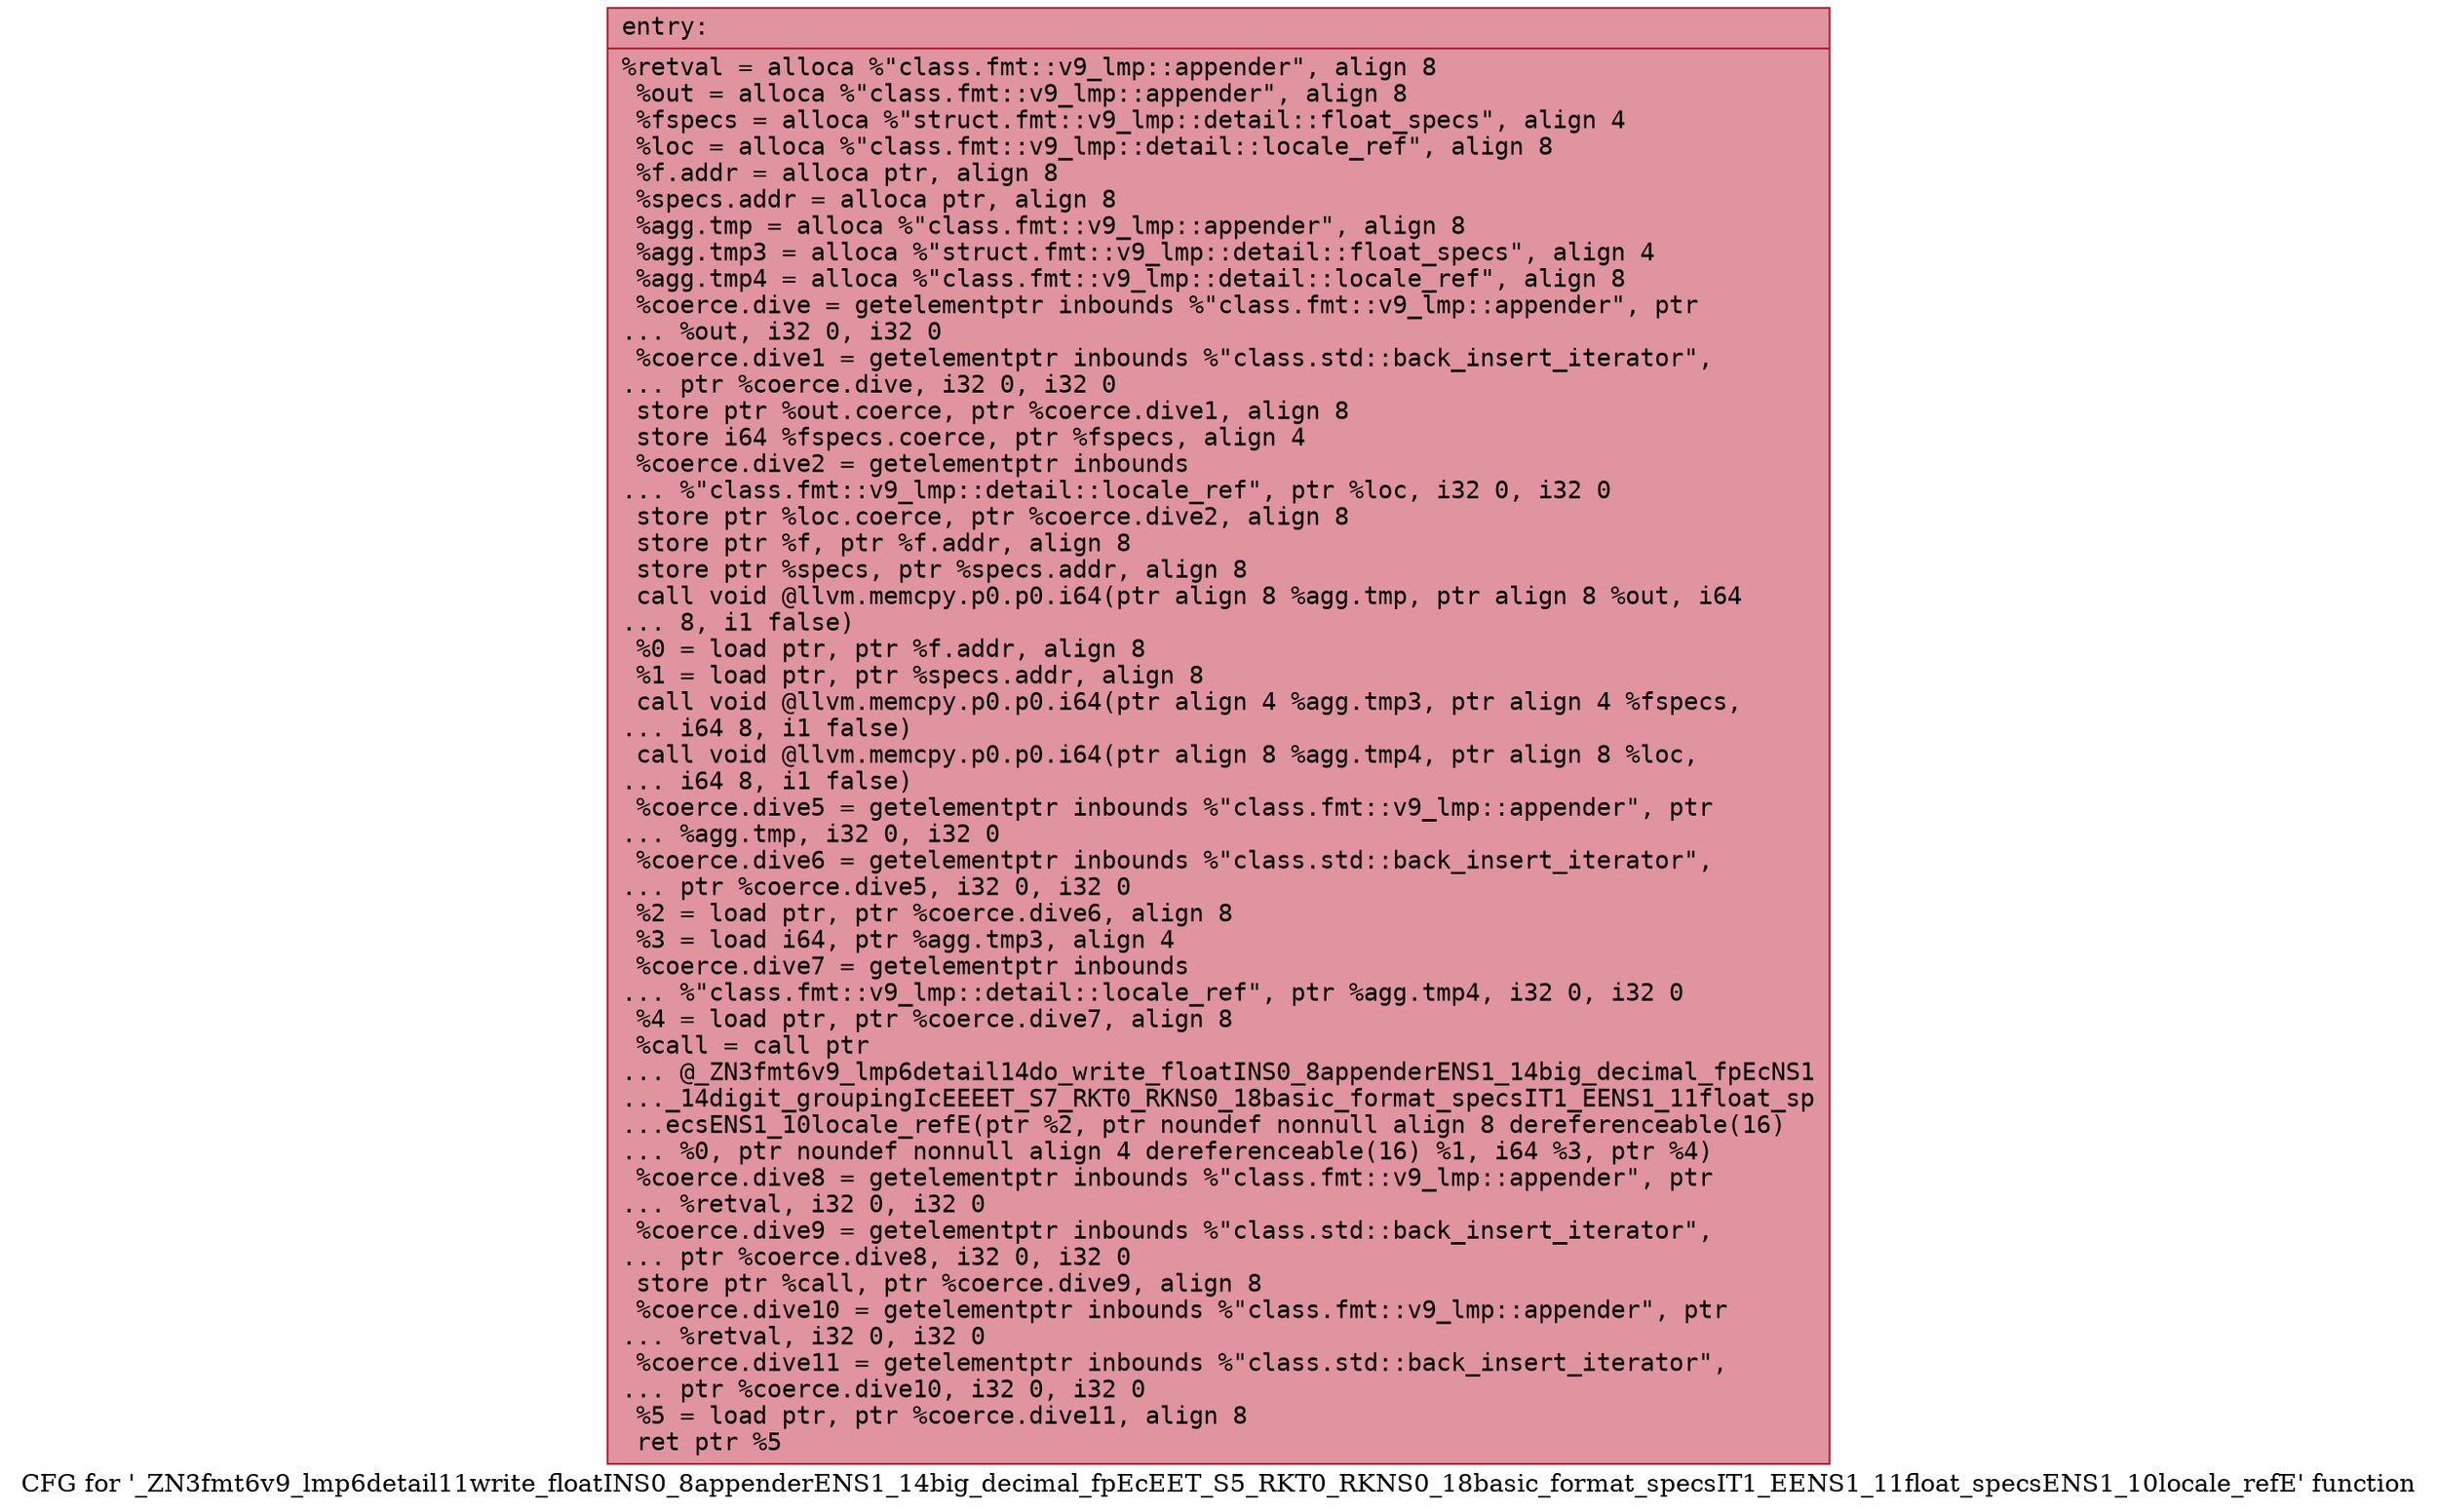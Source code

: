 digraph "CFG for '_ZN3fmt6v9_lmp6detail11write_floatINS0_8appenderENS1_14big_decimal_fpEcEET_S5_RKT0_RKNS0_18basic_format_specsIT1_EENS1_11float_specsENS1_10locale_refE' function" {
	label="CFG for '_ZN3fmt6v9_lmp6detail11write_floatINS0_8appenderENS1_14big_decimal_fpEcEET_S5_RKT0_RKNS0_18basic_format_specsIT1_EENS1_11float_specsENS1_10locale_refE' function";

	Node0x556bfe3fbd10 [shape=record,color="#b70d28ff", style=filled, fillcolor="#b70d2870" fontname="Courier",label="{entry:\l|  %retval = alloca %\"class.fmt::v9_lmp::appender\", align 8\l  %out = alloca %\"class.fmt::v9_lmp::appender\", align 8\l  %fspecs = alloca %\"struct.fmt::v9_lmp::detail::float_specs\", align 4\l  %loc = alloca %\"class.fmt::v9_lmp::detail::locale_ref\", align 8\l  %f.addr = alloca ptr, align 8\l  %specs.addr = alloca ptr, align 8\l  %agg.tmp = alloca %\"class.fmt::v9_lmp::appender\", align 8\l  %agg.tmp3 = alloca %\"struct.fmt::v9_lmp::detail::float_specs\", align 4\l  %agg.tmp4 = alloca %\"class.fmt::v9_lmp::detail::locale_ref\", align 8\l  %coerce.dive = getelementptr inbounds %\"class.fmt::v9_lmp::appender\", ptr\l... %out, i32 0, i32 0\l  %coerce.dive1 = getelementptr inbounds %\"class.std::back_insert_iterator\",\l... ptr %coerce.dive, i32 0, i32 0\l  store ptr %out.coerce, ptr %coerce.dive1, align 8\l  store i64 %fspecs.coerce, ptr %fspecs, align 4\l  %coerce.dive2 = getelementptr inbounds\l... %\"class.fmt::v9_lmp::detail::locale_ref\", ptr %loc, i32 0, i32 0\l  store ptr %loc.coerce, ptr %coerce.dive2, align 8\l  store ptr %f, ptr %f.addr, align 8\l  store ptr %specs, ptr %specs.addr, align 8\l  call void @llvm.memcpy.p0.p0.i64(ptr align 8 %agg.tmp, ptr align 8 %out, i64\l... 8, i1 false)\l  %0 = load ptr, ptr %f.addr, align 8\l  %1 = load ptr, ptr %specs.addr, align 8\l  call void @llvm.memcpy.p0.p0.i64(ptr align 4 %agg.tmp3, ptr align 4 %fspecs,\l... i64 8, i1 false)\l  call void @llvm.memcpy.p0.p0.i64(ptr align 8 %agg.tmp4, ptr align 8 %loc,\l... i64 8, i1 false)\l  %coerce.dive5 = getelementptr inbounds %\"class.fmt::v9_lmp::appender\", ptr\l... %agg.tmp, i32 0, i32 0\l  %coerce.dive6 = getelementptr inbounds %\"class.std::back_insert_iterator\",\l... ptr %coerce.dive5, i32 0, i32 0\l  %2 = load ptr, ptr %coerce.dive6, align 8\l  %3 = load i64, ptr %agg.tmp3, align 4\l  %coerce.dive7 = getelementptr inbounds\l... %\"class.fmt::v9_lmp::detail::locale_ref\", ptr %agg.tmp4, i32 0, i32 0\l  %4 = load ptr, ptr %coerce.dive7, align 8\l  %call = call ptr\l... @_ZN3fmt6v9_lmp6detail14do_write_floatINS0_8appenderENS1_14big_decimal_fpEcNS1\l..._14digit_groupingIcEEEET_S7_RKT0_RKNS0_18basic_format_specsIT1_EENS1_11float_sp\l...ecsENS1_10locale_refE(ptr %2, ptr noundef nonnull align 8 dereferenceable(16)\l... %0, ptr noundef nonnull align 4 dereferenceable(16) %1, i64 %3, ptr %4)\l  %coerce.dive8 = getelementptr inbounds %\"class.fmt::v9_lmp::appender\", ptr\l... %retval, i32 0, i32 0\l  %coerce.dive9 = getelementptr inbounds %\"class.std::back_insert_iterator\",\l... ptr %coerce.dive8, i32 0, i32 0\l  store ptr %call, ptr %coerce.dive9, align 8\l  %coerce.dive10 = getelementptr inbounds %\"class.fmt::v9_lmp::appender\", ptr\l... %retval, i32 0, i32 0\l  %coerce.dive11 = getelementptr inbounds %\"class.std::back_insert_iterator\",\l... ptr %coerce.dive10, i32 0, i32 0\l  %5 = load ptr, ptr %coerce.dive11, align 8\l  ret ptr %5\l}"];
}
